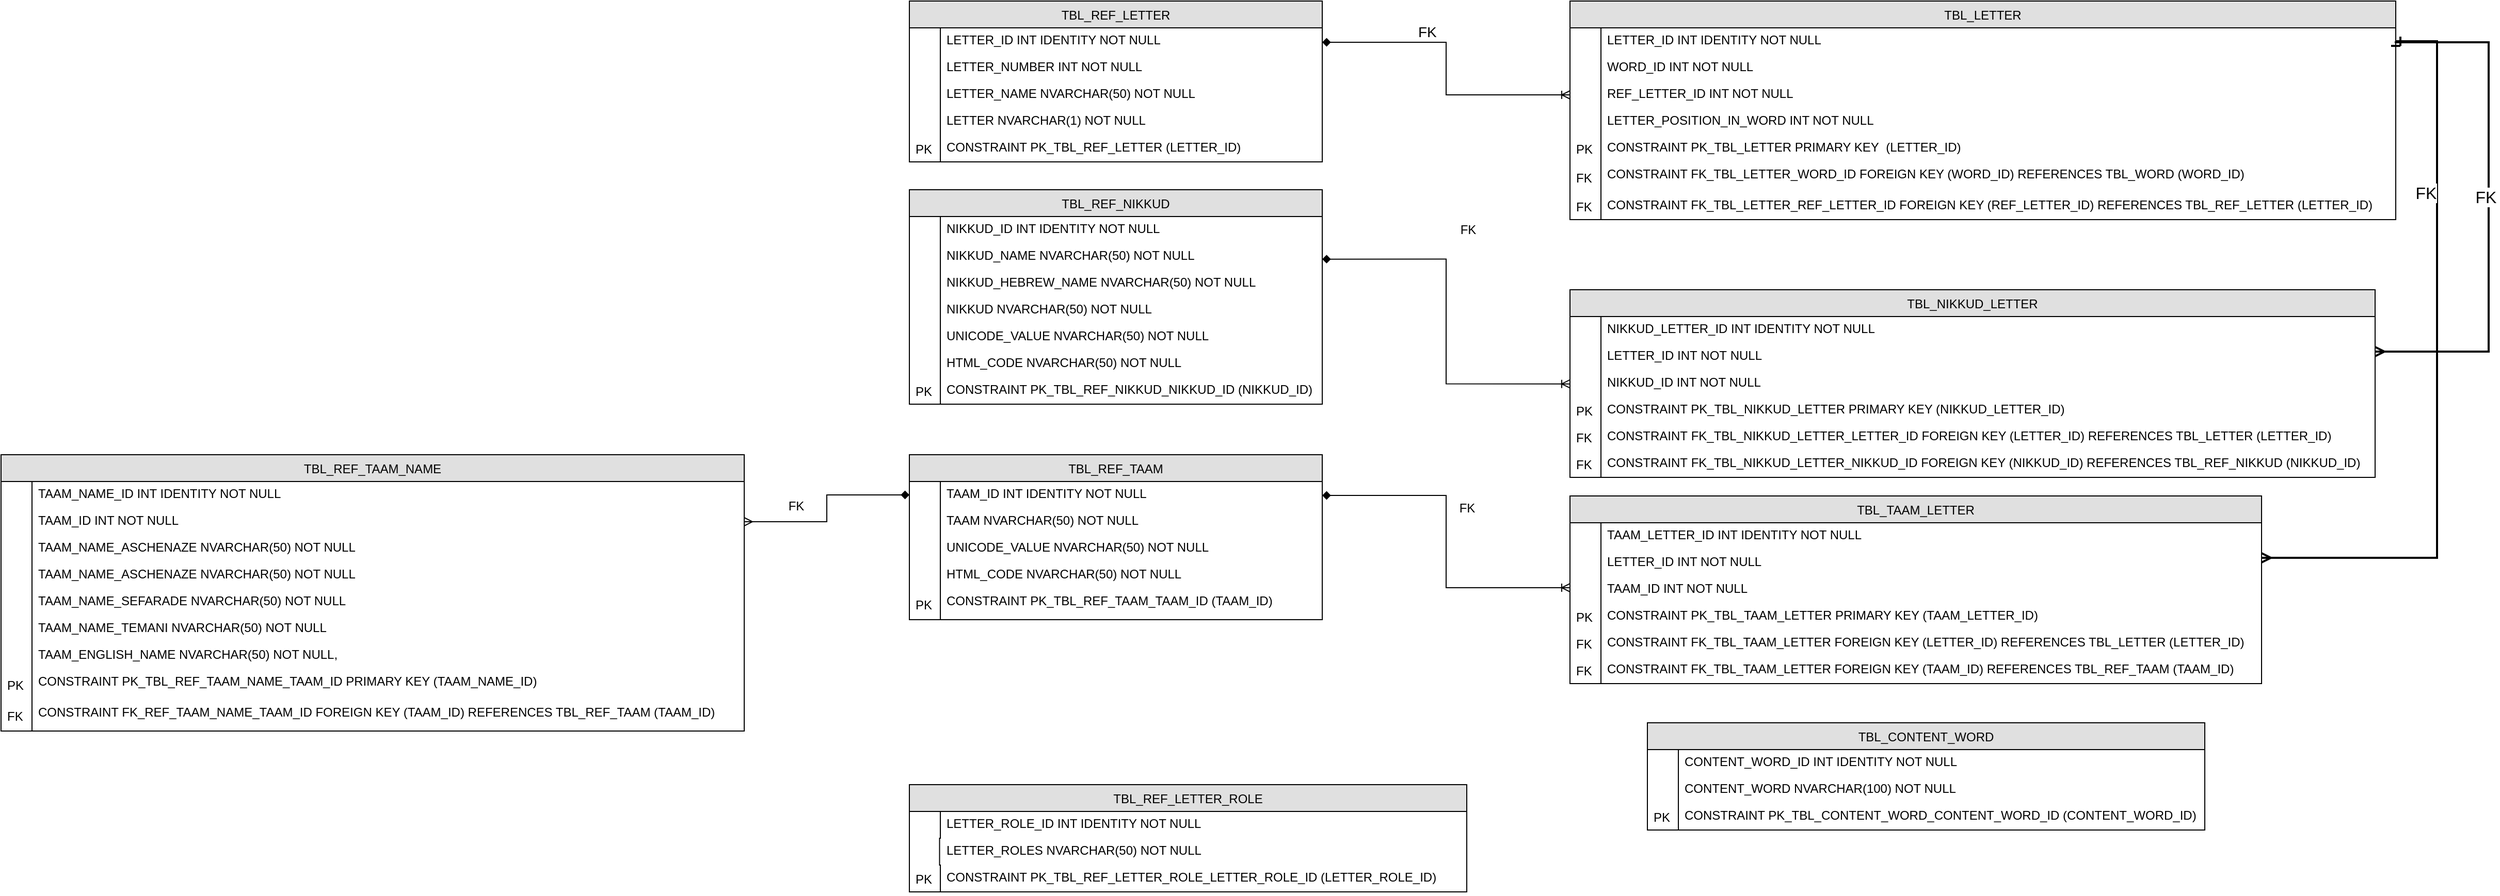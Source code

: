 <mxfile version="12.6.1" type="device"><diagram id="0fQR279YIONlSkgQ1Qsf" name="Page-1"><mxGraphModel dx="3776" dy="1096" grid="1" gridSize="10" guides="1" tooltips="1" connect="1" arrows="1" fold="1" page="1" pageScale="1" pageWidth="850" pageHeight="1100" math="0" shadow="0"><root><mxCell id="0"/><mxCell id="1" parent="0"/><mxCell id="qwV2K2yi64I0TNvCEL9s-60" value="FK" style="text;html=1;resizable=0;points=[];autosize=1;align=left;verticalAlign=top;spacingTop=-4;fontSize=14;" parent="1" vertex="1"><mxGeometry x="371" y="59" width="30" height="20" as="geometry"/></mxCell><mxCell id="qwV2K2yi64I0TNvCEL9s-67" value="FK" style="text;html=1;resizable=0;points=[];autosize=1;align=left;verticalAlign=top;spacingTop=-4;fontSize=14;" parent="1" vertex="1"><mxGeometry x="780" y="200" width="30" height="20" as="geometry"/></mxCell><mxCell id="T5dnA-OT__qlVeze0-jV-1" value="TBL_REF_LETTER" style="swimlane;fontStyle=0;childLayout=stackLayout;horizontal=1;startSize=26;fillColor=#e0e0e0;horizontalStack=0;resizeParent=1;resizeLast=0;collapsible=1;marginBottom=0;swimlaneFillColor=#ffffff;align=center;" parent="1" vertex="1"><mxGeometry x="-120" y="40" width="400" height="156" as="geometry"/></mxCell><mxCell id="T5dnA-OT__qlVeze0-jV-2" value="LETTER_ID INT IDENTITY NOT NULL" style="shape=partialRectangle;top=0;left=0;right=0;bottom=0;align=left;verticalAlign=top;spacingTop=-2;fillColor=none;spacingLeft=34;spacingRight=4;overflow=hidden;rotatable=0;points=[[0,0.5],[1,0.5]];portConstraint=eastwest;dropTarget=0;" parent="T5dnA-OT__qlVeze0-jV-1" vertex="1"><mxGeometry y="26" width="400" height="26" as="geometry"/></mxCell><mxCell id="T5dnA-OT__qlVeze0-jV-3" value="" style="shape=partialRectangle;top=0;left=0;bottom=0;fillColor=none;align=left;verticalAlign=middle;spacingLeft=4;spacingRight=4;overflow=hidden;rotatable=0;points=[];portConstraint=eastwest;part=1;" parent="T5dnA-OT__qlVeze0-jV-2" vertex="1" connectable="0"><mxGeometry width="30" height="26" as="geometry"/></mxCell><mxCell id="T5dnA-OT__qlVeze0-jV-4" value="LETTER_NUMBER INT NOT NULL" style="shape=partialRectangle;top=0;left=0;right=0;bottom=0;align=left;verticalAlign=top;spacingTop=-2;fillColor=none;spacingLeft=34;spacingRight=4;overflow=hidden;rotatable=0;points=[[0,0.5],[1,0.5]];portConstraint=eastwest;dropTarget=0;" parent="T5dnA-OT__qlVeze0-jV-1" vertex="1"><mxGeometry y="52" width="400" height="26" as="geometry"/></mxCell><mxCell id="T5dnA-OT__qlVeze0-jV-5" value="" style="shape=partialRectangle;top=0;left=0;bottom=0;fillColor=none;align=left;verticalAlign=middle;spacingLeft=4;spacingRight=4;overflow=hidden;rotatable=0;points=[];portConstraint=eastwest;part=1;" parent="T5dnA-OT__qlVeze0-jV-4" vertex="1" connectable="0"><mxGeometry width="30" height="26" as="geometry"/></mxCell><mxCell id="T5dnA-OT__qlVeze0-jV-6" value="LETTER_NAME NVARCHAR(50) NOT NULL" style="shape=partialRectangle;top=0;left=0;right=0;bottom=0;align=left;verticalAlign=top;spacingTop=-2;fillColor=none;spacingLeft=34;spacingRight=4;overflow=hidden;rotatable=0;points=[[0,0.5],[1,0.5]];portConstraint=eastwest;dropTarget=0;" parent="T5dnA-OT__qlVeze0-jV-1" vertex="1"><mxGeometry y="78" width="400" height="26" as="geometry"/></mxCell><mxCell id="T5dnA-OT__qlVeze0-jV-7" value="" style="shape=partialRectangle;top=0;left=0;bottom=0;fillColor=none;align=left;verticalAlign=middle;spacingLeft=4;spacingRight=4;overflow=hidden;rotatable=0;points=[];portConstraint=eastwest;part=1;" parent="T5dnA-OT__qlVeze0-jV-6" vertex="1" connectable="0"><mxGeometry width="30" height="26" as="geometry"/></mxCell><mxCell id="T5dnA-OT__qlVeze0-jV-8" value="LETTER NVARCHAR(1) NOT NULL" style="shape=partialRectangle;top=0;left=0;right=0;bottom=0;align=left;verticalAlign=top;spacingTop=-2;fillColor=none;spacingLeft=34;spacingRight=4;overflow=hidden;rotatable=0;points=[[0,0.5],[1,0.5]];portConstraint=eastwest;dropTarget=0;" parent="T5dnA-OT__qlVeze0-jV-1" vertex="1"><mxGeometry y="104" width="400" height="26" as="geometry"/></mxCell><mxCell id="T5dnA-OT__qlVeze0-jV-9" value="" style="shape=partialRectangle;top=0;left=0;bottom=0;fillColor=none;align=left;verticalAlign=middle;spacingLeft=4;spacingRight=4;overflow=hidden;rotatable=0;points=[];portConstraint=eastwest;part=1;" parent="T5dnA-OT__qlVeze0-jV-8" vertex="1" connectable="0"><mxGeometry width="30" height="26" as="geometry"/></mxCell><mxCell id="T5dnA-OT__qlVeze0-jV-10" value="CONSTRAINT PK_TBL_REF_LETTER  (LETTER_ID)" style="shape=partialRectangle;top=0;left=0;right=0;bottom=0;align=left;verticalAlign=top;spacingTop=-2;fillColor=none;spacingLeft=34;spacingRight=4;overflow=hidden;rotatable=0;points=[[0,0.5],[1,0.5]];portConstraint=eastwest;dropTarget=0;" parent="T5dnA-OT__qlVeze0-jV-1" vertex="1"><mxGeometry y="130" width="400" height="26" as="geometry"/></mxCell><mxCell id="T5dnA-OT__qlVeze0-jV-11" value="PK" style="shape=partialRectangle;top=0;left=0;bottom=0;fillColor=none;align=left;verticalAlign=middle;spacingLeft=4;spacingRight=4;overflow=hidden;rotatable=0;points=[];portConstraint=eastwest;part=1;" parent="T5dnA-OT__qlVeze0-jV-10" vertex="1" connectable="0"><mxGeometry width="30" height="26" as="geometry"/></mxCell><mxCell id="T5dnA-OT__qlVeze0-jV-13" style="edgeStyle=orthogonalEdgeStyle;rounded=0;orthogonalLoop=1;jettySize=auto;html=1;entryX=0;entryY=0.5;entryDx=0;entryDy=0;startArrow=diamond;startFill=1;endArrow=ERoneToMany;endFill=0;fontSize=14;" parent="1" edge="1"><mxGeometry relative="1" as="geometry"><mxPoint x="280" y="80" as="sourcePoint"/><mxPoint x="520" y="131" as="targetPoint"/><Array as="points"><mxPoint x="280" y="80"/><mxPoint x="400" y="80"/><mxPoint x="400" y="131"/></Array></mxGeometry></mxCell><mxCell id="T5dnA-OT__qlVeze0-jV-14" value="TBL_REF_NIKKUD" style="swimlane;fontStyle=0;childLayout=stackLayout;horizontal=1;startSize=26;fillColor=#e0e0e0;horizontalStack=0;resizeParent=1;resizeLast=0;collapsible=1;marginBottom=0;swimlaneFillColor=#ffffff;align=center;" parent="1" vertex="1"><mxGeometry x="-120" y="223" width="400" height="208" as="geometry"/></mxCell><mxCell id="T5dnA-OT__qlVeze0-jV-15" value="NIKKUD_ID INT IDENTITY NOT NULL" style="shape=partialRectangle;top=0;left=0;right=0;bottom=0;align=left;verticalAlign=top;spacingTop=-2;fillColor=none;spacingLeft=34;spacingRight=4;overflow=hidden;rotatable=0;points=[[0,0.5],[1,0.5]];portConstraint=eastwest;dropTarget=0;" parent="T5dnA-OT__qlVeze0-jV-14" vertex="1"><mxGeometry y="26" width="400" height="26" as="geometry"/></mxCell><mxCell id="T5dnA-OT__qlVeze0-jV-16" value="" style="shape=partialRectangle;top=0;left=0;bottom=0;fillColor=none;align=left;verticalAlign=middle;spacingLeft=4;spacingRight=4;overflow=hidden;rotatable=0;points=[];portConstraint=eastwest;part=1;" parent="T5dnA-OT__qlVeze0-jV-15" vertex="1" connectable="0"><mxGeometry width="30" height="26" as="geometry"/></mxCell><mxCell id="T5dnA-OT__qlVeze0-jV-17" value="NIKKUD_NAME NVARCHAR(50) NOT NULL" style="shape=partialRectangle;top=0;left=0;right=0;bottom=0;align=left;verticalAlign=top;spacingTop=-2;fillColor=none;spacingLeft=34;spacingRight=4;overflow=hidden;rotatable=0;points=[[0,0.5],[1,0.5]];portConstraint=eastwest;dropTarget=0;" parent="T5dnA-OT__qlVeze0-jV-14" vertex="1"><mxGeometry y="52" width="400" height="26" as="geometry"/></mxCell><mxCell id="T5dnA-OT__qlVeze0-jV-18" value="" style="shape=partialRectangle;top=0;left=0;bottom=0;fillColor=none;align=left;verticalAlign=middle;spacingLeft=4;spacingRight=4;overflow=hidden;rotatable=0;points=[];portConstraint=eastwest;part=1;" parent="T5dnA-OT__qlVeze0-jV-17" vertex="1" connectable="0"><mxGeometry width="30" height="26" as="geometry"/></mxCell><mxCell id="T5dnA-OT__qlVeze0-jV-19" value="NIKKUD_HEBREW_NAME NVARCHAR(50) NOT NULL" style="shape=partialRectangle;top=0;left=0;right=0;bottom=0;align=left;verticalAlign=top;spacingTop=-2;fillColor=none;spacingLeft=34;spacingRight=4;overflow=hidden;rotatable=0;points=[[0,0.5],[1,0.5]];portConstraint=eastwest;dropTarget=0;" parent="T5dnA-OT__qlVeze0-jV-14" vertex="1"><mxGeometry y="78" width="400" height="26" as="geometry"/></mxCell><mxCell id="T5dnA-OT__qlVeze0-jV-20" value="" style="shape=partialRectangle;top=0;left=0;bottom=0;fillColor=none;align=left;verticalAlign=middle;spacingLeft=4;spacingRight=4;overflow=hidden;rotatable=0;points=[];portConstraint=eastwest;part=1;" parent="T5dnA-OT__qlVeze0-jV-19" vertex="1" connectable="0"><mxGeometry width="30" height="26" as="geometry"/></mxCell><mxCell id="T5dnA-OT__qlVeze0-jV-21" value="NIKKUD NVARCHAR(50) NOT NULL" style="shape=partialRectangle;top=0;left=0;right=0;bottom=0;align=left;verticalAlign=top;spacingTop=-2;fillColor=none;spacingLeft=34;spacingRight=4;overflow=hidden;rotatable=0;points=[[0,0.5],[1,0.5]];portConstraint=eastwest;dropTarget=0;" parent="T5dnA-OT__qlVeze0-jV-14" vertex="1"><mxGeometry y="104" width="400" height="26" as="geometry"/></mxCell><mxCell id="T5dnA-OT__qlVeze0-jV-22" value="" style="shape=partialRectangle;top=0;left=0;bottom=0;fillColor=none;align=left;verticalAlign=middle;spacingLeft=4;spacingRight=4;overflow=hidden;rotatable=0;points=[];portConstraint=eastwest;part=1;" parent="T5dnA-OT__qlVeze0-jV-21" vertex="1" connectable="0"><mxGeometry width="30" height="26" as="geometry"/></mxCell><mxCell id="T5dnA-OT__qlVeze0-jV-23" value="UNICODE_VALUE NVARCHAR(50) NOT NULL" style="shape=partialRectangle;top=0;left=0;right=0;bottom=0;align=left;verticalAlign=top;spacingTop=-2;fillColor=none;spacingLeft=34;spacingRight=4;overflow=hidden;rotatable=0;points=[[0,0.5],[1,0.5]];portConstraint=eastwest;dropTarget=0;" parent="T5dnA-OT__qlVeze0-jV-14" vertex="1"><mxGeometry y="130" width="400" height="26" as="geometry"/></mxCell><mxCell id="T5dnA-OT__qlVeze0-jV-24" value="" style="shape=partialRectangle;top=0;left=0;bottom=0;fillColor=none;align=left;verticalAlign=middle;spacingLeft=4;spacingRight=4;overflow=hidden;rotatable=0;points=[];portConstraint=eastwest;part=1;" parent="T5dnA-OT__qlVeze0-jV-23" vertex="1" connectable="0"><mxGeometry width="30" height="26" as="geometry"/></mxCell><mxCell id="T5dnA-OT__qlVeze0-jV-25" value="HTML_CODE NVARCHAR(50) NOT NULL" style="shape=partialRectangle;top=0;left=0;right=0;bottom=0;align=left;verticalAlign=top;spacingTop=-2;fillColor=none;spacingLeft=34;spacingRight=4;overflow=hidden;rotatable=0;points=[[0,0.5],[1,0.5]];portConstraint=eastwest;dropTarget=0;" parent="T5dnA-OT__qlVeze0-jV-14" vertex="1"><mxGeometry y="156" width="400" height="26" as="geometry"/></mxCell><mxCell id="T5dnA-OT__qlVeze0-jV-26" value="" style="shape=partialRectangle;top=0;left=0;bottom=0;fillColor=none;align=left;verticalAlign=middle;spacingLeft=4;spacingRight=4;overflow=hidden;rotatable=0;points=[];portConstraint=eastwest;part=1;" parent="T5dnA-OT__qlVeze0-jV-25" vertex="1" connectable="0"><mxGeometry width="30" height="26" as="geometry"/></mxCell><mxCell id="T5dnA-OT__qlVeze0-jV-27" value="CONSTRAINT PK_TBL_REF_NIKKUD_NIKKUD_ID  (NIKKUD_ID)" style="shape=partialRectangle;top=0;left=0;right=0;bottom=0;align=left;verticalAlign=top;spacingTop=-2;fillColor=none;spacingLeft=34;spacingRight=4;overflow=hidden;rotatable=0;points=[[0,0.5],[1,0.5]];portConstraint=eastwest;dropTarget=0;" parent="T5dnA-OT__qlVeze0-jV-14" vertex="1"><mxGeometry y="182" width="400" height="26" as="geometry"/></mxCell><mxCell id="T5dnA-OT__qlVeze0-jV-28" value="PK" style="shape=partialRectangle;top=0;left=0;bottom=0;fillColor=none;align=left;verticalAlign=middle;spacingLeft=4;spacingRight=4;overflow=hidden;rotatable=0;points=[];portConstraint=eastwest;part=1;" parent="T5dnA-OT__qlVeze0-jV-27" vertex="1" connectable="0"><mxGeometry width="30" height="26" as="geometry"/></mxCell><mxCell id="T5dnA-OT__qlVeze0-jV-30" value="TBL_REF_TAAM" style="swimlane;fontStyle=0;childLayout=stackLayout;horizontal=1;startSize=26;fillColor=#e0e0e0;horizontalStack=0;resizeParent=1;resizeLast=0;collapsible=1;marginBottom=0;swimlaneFillColor=#ffffff;align=center;" parent="1" vertex="1"><mxGeometry x="-120" y="480" width="400" height="160" as="geometry"/></mxCell><mxCell id="T5dnA-OT__qlVeze0-jV-31" value="TAAM_ID INT IDENTITY NOT NULL" style="shape=partialRectangle;top=0;left=0;right=0;bottom=0;align=left;verticalAlign=top;spacingTop=-2;fillColor=none;spacingLeft=34;spacingRight=4;overflow=hidden;rotatable=0;points=[[0,0.5],[1,0.5]];portConstraint=eastwest;dropTarget=0;" parent="T5dnA-OT__qlVeze0-jV-30" vertex="1"><mxGeometry y="26" width="400" height="26" as="geometry"/></mxCell><mxCell id="T5dnA-OT__qlVeze0-jV-32" value="" style="shape=partialRectangle;top=0;left=0;bottom=0;fillColor=none;align=left;verticalAlign=middle;spacingLeft=4;spacingRight=4;overflow=hidden;rotatable=0;points=[];portConstraint=eastwest;part=1;" parent="T5dnA-OT__qlVeze0-jV-31" vertex="1" connectable="0"><mxGeometry width="30" height="26" as="geometry"/></mxCell><mxCell id="T5dnA-OT__qlVeze0-jV-33" value="TAAM NVARCHAR(50) NOT NULL" style="shape=partialRectangle;top=0;left=0;right=0;bottom=0;align=left;verticalAlign=top;spacingTop=-2;fillColor=none;spacingLeft=34;spacingRight=4;overflow=hidden;rotatable=0;points=[[0,0.5],[1,0.5]];portConstraint=eastwest;dropTarget=0;" parent="T5dnA-OT__qlVeze0-jV-30" vertex="1"><mxGeometry y="52" width="400" height="26" as="geometry"/></mxCell><mxCell id="T5dnA-OT__qlVeze0-jV-34" value="" style="shape=partialRectangle;top=0;left=0;bottom=0;fillColor=none;align=left;verticalAlign=middle;spacingLeft=4;spacingRight=4;overflow=hidden;rotatable=0;points=[];portConstraint=eastwest;part=1;" parent="T5dnA-OT__qlVeze0-jV-33" vertex="1" connectable="0"><mxGeometry width="30" height="26" as="geometry"/></mxCell><mxCell id="T5dnA-OT__qlVeze0-jV-43" value="UNICODE_VALUE NVARCHAR(50) NOT NULL" style="shape=partialRectangle;top=0;left=0;right=0;bottom=0;align=left;verticalAlign=top;spacingTop=-2;fillColor=none;spacingLeft=34;spacingRight=4;overflow=hidden;rotatable=0;points=[[0,0.5],[1,0.5]];portConstraint=eastwest;dropTarget=0;" parent="T5dnA-OT__qlVeze0-jV-30" vertex="1"><mxGeometry y="78" width="400" height="26" as="geometry"/></mxCell><mxCell id="T5dnA-OT__qlVeze0-jV-44" value="" style="shape=partialRectangle;top=0;left=0;bottom=0;fillColor=none;align=left;verticalAlign=middle;spacingLeft=4;spacingRight=4;overflow=hidden;rotatable=0;points=[];portConstraint=eastwest;part=1;" parent="T5dnA-OT__qlVeze0-jV-43" vertex="1" connectable="0"><mxGeometry width="30" height="26" as="geometry"/></mxCell><mxCell id="T5dnA-OT__qlVeze0-jV-45" value="HTML_CODE NVARCHAR(50) NOT NULL" style="shape=partialRectangle;top=0;left=0;right=0;bottom=0;align=left;verticalAlign=top;spacingTop=-2;fillColor=none;spacingLeft=34;spacingRight=4;overflow=hidden;rotatable=0;points=[[0,0.5],[1,0.5]];portConstraint=eastwest;dropTarget=0;" parent="T5dnA-OT__qlVeze0-jV-30" vertex="1"><mxGeometry y="104" width="400" height="26" as="geometry"/></mxCell><mxCell id="T5dnA-OT__qlVeze0-jV-46" value="" style="shape=partialRectangle;top=0;left=0;bottom=0;fillColor=none;align=left;verticalAlign=middle;spacingLeft=4;spacingRight=4;overflow=hidden;rotatable=0;points=[];portConstraint=eastwest;part=1;" parent="T5dnA-OT__qlVeze0-jV-45" vertex="1" connectable="0"><mxGeometry width="30" height="26" as="geometry"/></mxCell><mxCell id="T5dnA-OT__qlVeze0-jV-47" value="CONSTRAINT PK_TBL_REF_TAAM_TAAM_ID  (TAAM_ID)" style="shape=partialRectangle;top=0;left=0;right=0;bottom=0;align=left;verticalAlign=top;spacingTop=-2;fillColor=none;spacingLeft=34;spacingRight=4;overflow=hidden;rotatable=0;points=[[0,0.5],[1,0.5]];portConstraint=eastwest;dropTarget=0;" parent="T5dnA-OT__qlVeze0-jV-30" vertex="1"><mxGeometry y="130" width="400" height="30" as="geometry"/></mxCell><mxCell id="T5dnA-OT__qlVeze0-jV-48" value="PK" style="shape=partialRectangle;top=0;left=0;bottom=0;fillColor=none;align=left;verticalAlign=middle;spacingLeft=4;spacingRight=4;overflow=hidden;rotatable=0;points=[];portConstraint=eastwest;part=1;" parent="T5dnA-OT__qlVeze0-jV-47" vertex="1" connectable="0"><mxGeometry width="30" height="30.0" as="geometry"/></mxCell><mxCell id="T5dnA-OT__qlVeze0-jV-49" value="TBL_REF_LETTER_ROLE" style="swimlane;fontStyle=0;childLayout=stackLayout;horizontal=1;startSize=26;fillColor=#e0e0e0;horizontalStack=0;resizeParent=1;resizeLast=0;collapsible=1;marginBottom=0;swimlaneFillColor=#ffffff;align=center;" parent="1" vertex="1"><mxGeometry x="-120" y="800" width="540" height="104" as="geometry"/></mxCell><mxCell id="T5dnA-OT__qlVeze0-jV-50" value="LETTER_ROLE_ID INT IDENTITY NOT NULL" style="shape=partialRectangle;top=0;left=0;right=0;bottom=0;align=left;verticalAlign=top;spacingTop=-2;fillColor=none;spacingLeft=34;spacingRight=4;overflow=hidden;rotatable=0;points=[[0,0.5],[1,0.5]];portConstraint=eastwest;dropTarget=0;" parent="T5dnA-OT__qlVeze0-jV-49" vertex="1"><mxGeometry y="26" width="540" height="26" as="geometry"/></mxCell><mxCell id="T5dnA-OT__qlVeze0-jV-51" value="" style="shape=partialRectangle;top=0;left=0;bottom=0;fillColor=none;align=left;verticalAlign=middle;spacingLeft=4;spacingRight=4;overflow=hidden;rotatable=0;points=[];portConstraint=eastwest;part=1;" parent="T5dnA-OT__qlVeze0-jV-50" vertex="1" connectable="0"><mxGeometry width="30" height="26" as="geometry"/></mxCell><mxCell id="T5dnA-OT__qlVeze0-jV-52" value="LETTER_ROLES NVARCHAR(50) NOT NULL" style="shape=partialRectangle;top=0;left=0;right=0;bottom=0;align=left;verticalAlign=top;spacingTop=-2;fillColor=none;spacingLeft=34;spacingRight=4;overflow=hidden;rotatable=0;points=[[0,0.5],[1,0.5]];portConstraint=eastwest;dropTarget=0;" parent="T5dnA-OT__qlVeze0-jV-49" vertex="1"><mxGeometry y="52" width="540" height="26" as="geometry"/></mxCell><mxCell id="T5dnA-OT__qlVeze0-jV-53" value="" style="shape=partialRectangle;top=0;left=0;bottom=0;fillColor=none;align=left;verticalAlign=middle;spacingLeft=4;spacingRight=4;overflow=hidden;rotatable=0;points=[];portConstraint=eastwest;part=1;" parent="T5dnA-OT__qlVeze0-jV-52" vertex="1" connectable="0"><mxGeometry width="29.25" height="26" as="geometry"/></mxCell><mxCell id="T5dnA-OT__qlVeze0-jV-54" value="CONSTRAINT PK_TBL_REF_LETTER_ROLE_LETTER_ROLE_ID  (LETTER_ROLE_ID)" style="shape=partialRectangle;top=0;left=0;right=0;bottom=0;align=left;verticalAlign=top;spacingTop=-2;fillColor=none;spacingLeft=34;spacingRight=4;overflow=hidden;rotatable=0;points=[[0,0.5],[1,0.5]];portConstraint=eastwest;dropTarget=0;" parent="T5dnA-OT__qlVeze0-jV-49" vertex="1"><mxGeometry y="78" width="540" height="26" as="geometry"/></mxCell><mxCell id="T5dnA-OT__qlVeze0-jV-55" value="PK" style="shape=partialRectangle;top=0;left=0;bottom=0;fillColor=none;align=left;verticalAlign=middle;spacingLeft=4;spacingRight=4;overflow=hidden;rotatable=0;points=[];portConstraint=eastwest;part=1;" parent="T5dnA-OT__qlVeze0-jV-54" vertex="1" connectable="0"><mxGeometry width="30" height="26" as="geometry"/></mxCell><mxCell id="T5dnA-OT__qlVeze0-jV-56" value="TBL_CONTENT_WORD" style="swimlane;fontStyle=0;childLayout=stackLayout;horizontal=1;startSize=26;fillColor=#e0e0e0;horizontalStack=0;resizeParent=1;resizeLast=0;collapsible=1;marginBottom=0;swimlaneFillColor=#ffffff;align=center;" parent="1" vertex="1"><mxGeometry x="595" y="740" width="540" height="104" as="geometry"/></mxCell><mxCell id="T5dnA-OT__qlVeze0-jV-57" value="CONTENT_WORD_ID INT IDENTITY NOT NULL" style="shape=partialRectangle;top=0;left=0;right=0;bottom=0;align=left;verticalAlign=top;spacingTop=-2;fillColor=none;spacingLeft=34;spacingRight=4;overflow=hidden;rotatable=0;points=[[0,0.5],[1,0.5]];portConstraint=eastwest;dropTarget=0;" parent="T5dnA-OT__qlVeze0-jV-56" vertex="1"><mxGeometry y="26" width="540" height="26" as="geometry"/></mxCell><mxCell id="T5dnA-OT__qlVeze0-jV-58" value="" style="shape=partialRectangle;top=0;left=0;bottom=0;fillColor=none;align=left;verticalAlign=middle;spacingLeft=4;spacingRight=4;overflow=hidden;rotatable=0;points=[];portConstraint=eastwest;part=1;" parent="T5dnA-OT__qlVeze0-jV-57" vertex="1" connectable="0"><mxGeometry width="30" height="26" as="geometry"/></mxCell><mxCell id="T5dnA-OT__qlVeze0-jV-59" value="CONTENT_WORD NVARCHAR(100) NOT NULL" style="shape=partialRectangle;top=0;left=0;right=0;bottom=0;align=left;verticalAlign=top;spacingTop=-2;fillColor=none;spacingLeft=34;spacingRight=4;overflow=hidden;rotatable=0;points=[[0,0.5],[1,0.5]];portConstraint=eastwest;dropTarget=0;" parent="T5dnA-OT__qlVeze0-jV-56" vertex="1"><mxGeometry y="52" width="540" height="26" as="geometry"/></mxCell><mxCell id="T5dnA-OT__qlVeze0-jV-60" value="" style="shape=partialRectangle;top=0;left=0;bottom=0;fillColor=none;align=left;verticalAlign=middle;spacingLeft=4;spacingRight=4;overflow=hidden;rotatable=0;points=[];portConstraint=eastwest;part=1;" parent="T5dnA-OT__qlVeze0-jV-59" vertex="1" connectable="0"><mxGeometry width="30" height="26" as="geometry"/></mxCell><mxCell id="T5dnA-OT__qlVeze0-jV-61" value="CONSTRAINT PK_TBL_CONTENT_WORD_CONTENT_WORD_ID  (CONTENT_WORD_ID)" style="shape=partialRectangle;top=0;left=0;right=0;bottom=0;align=left;verticalAlign=top;spacingTop=-2;fillColor=none;spacingLeft=34;spacingRight=4;overflow=hidden;rotatable=0;points=[[0,0.5],[1,0.5]];portConstraint=eastwest;dropTarget=0;" parent="T5dnA-OT__qlVeze0-jV-56" vertex="1"><mxGeometry y="78" width="540" height="26" as="geometry"/></mxCell><mxCell id="T5dnA-OT__qlVeze0-jV-62" value="PK" style="shape=partialRectangle;top=0;left=0;bottom=0;fillColor=none;align=left;verticalAlign=middle;spacingLeft=4;spacingRight=4;overflow=hidden;rotatable=0;points=[];portConstraint=eastwest;part=1;" parent="T5dnA-OT__qlVeze0-jV-61" vertex="1" connectable="0"><mxGeometry width="30" height="26" as="geometry"/></mxCell><mxCell id="T5dnA-OT__qlVeze0-jV-63" value="TBL_LETTER" style="swimlane;fontStyle=0;childLayout=stackLayout;horizontal=1;startSize=26;fillColor=#e0e0e0;horizontalStack=0;resizeParent=1;resizeLast=0;collapsible=1;marginBottom=0;swimlaneFillColor=#ffffff;align=center;" parent="1" vertex="1"><mxGeometry x="520" y="40" width="800" height="212" as="geometry"/></mxCell><mxCell id="T5dnA-OT__qlVeze0-jV-64" value="LETTER_ID INT IDENTITY NOT NULL" style="shape=partialRectangle;top=0;left=0;right=0;bottom=0;align=left;verticalAlign=top;spacingTop=-2;fillColor=none;spacingLeft=34;spacingRight=4;overflow=hidden;rotatable=0;points=[[0,0.5],[1,0.5]];portConstraint=eastwest;dropTarget=0;" parent="T5dnA-OT__qlVeze0-jV-63" vertex="1"><mxGeometry y="26" width="800" height="26" as="geometry"/></mxCell><mxCell id="T5dnA-OT__qlVeze0-jV-65" value="" style="shape=partialRectangle;top=0;left=0;bottom=0;fillColor=none;align=left;verticalAlign=middle;spacingLeft=4;spacingRight=4;overflow=hidden;rotatable=0;points=[];portConstraint=eastwest;part=1;" parent="T5dnA-OT__qlVeze0-jV-64" vertex="1" connectable="0"><mxGeometry width="30" height="26" as="geometry"/></mxCell><mxCell id="T5dnA-OT__qlVeze0-jV-66" value="WORD_ID INT NOT NULL" style="shape=partialRectangle;top=0;left=0;right=0;bottom=0;align=left;verticalAlign=top;spacingTop=-2;fillColor=none;spacingLeft=34;spacingRight=4;overflow=hidden;rotatable=0;points=[[0,0.5],[1,0.5]];portConstraint=eastwest;dropTarget=0;" parent="T5dnA-OT__qlVeze0-jV-63" vertex="1"><mxGeometry y="52" width="800" height="26" as="geometry"/></mxCell><mxCell id="T5dnA-OT__qlVeze0-jV-67" value="" style="shape=partialRectangle;top=0;left=0;bottom=0;fillColor=none;align=left;verticalAlign=middle;spacingLeft=4;spacingRight=4;overflow=hidden;rotatable=0;points=[];portConstraint=eastwest;part=1;" parent="T5dnA-OT__qlVeze0-jV-66" vertex="1" connectable="0"><mxGeometry width="30" height="26" as="geometry"/></mxCell><mxCell id="T5dnA-OT__qlVeze0-jV-68" value="REF_LETTER_ID INT NOT NULL" style="shape=partialRectangle;top=0;left=0;right=0;bottom=0;align=left;verticalAlign=top;spacingTop=-2;fillColor=none;spacingLeft=34;spacingRight=4;overflow=hidden;rotatable=0;points=[[0,0.5],[1,0.5]];portConstraint=eastwest;dropTarget=0;labelBackgroundColor=#ffffff;" parent="T5dnA-OT__qlVeze0-jV-63" vertex="1"><mxGeometry y="78" width="800" height="26" as="geometry"/></mxCell><mxCell id="T5dnA-OT__qlVeze0-jV-69" value="" style="shape=partialRectangle;top=0;left=0;bottom=0;fillColor=none;align=left;verticalAlign=middle;spacingLeft=4;spacingRight=4;overflow=hidden;rotatable=0;points=[];portConstraint=eastwest;part=1;" parent="T5dnA-OT__qlVeze0-jV-68" vertex="1" connectable="0"><mxGeometry width="30" height="26" as="geometry"/></mxCell><mxCell id="T5dnA-OT__qlVeze0-jV-70" value="LETTER_POSITION_IN_WORD INT NOT NULL" style="shape=partialRectangle;top=0;left=0;right=0;bottom=0;align=left;verticalAlign=top;spacingTop=-2;fillColor=none;spacingLeft=34;spacingRight=4;overflow=hidden;rotatable=0;points=[[0,0.5],[1,0.5]];portConstraint=eastwest;dropTarget=0;" parent="T5dnA-OT__qlVeze0-jV-63" vertex="1"><mxGeometry y="104" width="800" height="26" as="geometry"/></mxCell><mxCell id="T5dnA-OT__qlVeze0-jV-71" value="" style="shape=partialRectangle;top=0;left=0;bottom=0;fillColor=none;align=left;verticalAlign=middle;spacingLeft=4;spacingRight=4;overflow=hidden;rotatable=0;points=[];portConstraint=eastwest;part=1;" parent="T5dnA-OT__qlVeze0-jV-70" vertex="1" connectable="0"><mxGeometry width="30" height="26" as="geometry"/></mxCell><mxCell id="T5dnA-OT__qlVeze0-jV-72" value="CONSTRAINT PK_TBL_LETTER PRIMARY KEY  (LETTER_ID)" style="shape=partialRectangle;top=0;left=0;right=0;bottom=0;align=left;verticalAlign=top;spacingTop=-2;fillColor=none;spacingLeft=34;spacingRight=4;overflow=hidden;rotatable=0;points=[[0,0.5],[1,0.5]];portConstraint=eastwest;dropTarget=0;" parent="T5dnA-OT__qlVeze0-jV-63" vertex="1"><mxGeometry y="130" width="800" height="26" as="geometry"/></mxCell><mxCell id="T5dnA-OT__qlVeze0-jV-73" value="PK" style="shape=partialRectangle;top=0;left=0;bottom=0;fillColor=none;align=left;verticalAlign=middle;spacingLeft=4;spacingRight=4;overflow=hidden;rotatable=0;points=[];portConstraint=eastwest;part=1;" parent="T5dnA-OT__qlVeze0-jV-72" vertex="1" connectable="0"><mxGeometry width="30" height="26" as="geometry"/></mxCell><mxCell id="T5dnA-OT__qlVeze0-jV-74" value="CONSTRAINT FK_TBL_LETTER_WORD_ID FOREIGN KEY (WORD_ID) REFERENCES TBL_WORD (WORD_ID)" style="shape=partialRectangle;top=0;left=0;right=0;bottom=0;align=left;verticalAlign=top;spacingTop=-2;fillColor=none;spacingLeft=34;spacingRight=4;overflow=hidden;rotatable=0;points=[[0,0.5],[1,0.5]];portConstraint=eastwest;dropTarget=0;" parent="T5dnA-OT__qlVeze0-jV-63" vertex="1"><mxGeometry y="156" width="800" height="30" as="geometry"/></mxCell><mxCell id="T5dnA-OT__qlVeze0-jV-75" value="FK" style="shape=partialRectangle;top=0;left=0;bottom=0;fillColor=none;align=left;verticalAlign=middle;spacingLeft=4;spacingRight=4;overflow=hidden;rotatable=0;points=[];portConstraint=eastwest;part=1;" parent="T5dnA-OT__qlVeze0-jV-74" vertex="1" connectable="0"><mxGeometry width="30" height="30" as="geometry"/></mxCell><mxCell id="T5dnA-OT__qlVeze0-jV-76" value="CONSTRAINT FK_TBL_LETTER_REF_LETTER_ID FOREIGN KEY (REF_LETTER_ID) REFERENCES TBL_REF_LETTER (LETTER_ID)" style="shape=partialRectangle;top=0;left=0;right=0;bottom=0;align=left;verticalAlign=top;spacingTop=-2;fillColor=none;spacingLeft=34;spacingRight=4;overflow=hidden;rotatable=0;points=[[0,0.5],[1,0.5]];portConstraint=eastwest;dropTarget=0;" parent="T5dnA-OT__qlVeze0-jV-63" vertex="1"><mxGeometry y="186" width="800" height="26" as="geometry"/></mxCell><mxCell id="T5dnA-OT__qlVeze0-jV-77" value="FK" style="shape=partialRectangle;top=0;left=0;bottom=0;fillColor=none;align=left;verticalAlign=middle;spacingLeft=4;spacingRight=4;overflow=hidden;rotatable=0;points=[];portConstraint=eastwest;part=1;" parent="T5dnA-OT__qlVeze0-jV-76" vertex="1" connectable="0"><mxGeometry width="30" height="26" as="geometry"/></mxCell><mxCell id="T5dnA-OT__qlVeze0-jV-94" value="TBL_NIKKUD_LETTER" style="swimlane;fontStyle=0;childLayout=stackLayout;horizontal=1;startSize=26;fillColor=#e0e0e0;horizontalStack=0;resizeParent=1;resizeLast=0;collapsible=1;marginBottom=0;swimlaneFillColor=#ffffff;align=center;" parent="1" vertex="1"><mxGeometry x="520" y="320" width="780" height="182" as="geometry"/></mxCell><mxCell id="T5dnA-OT__qlVeze0-jV-95" value="NIKKUD_LETTER_ID INT IDENTITY NOT NULL" style="shape=partialRectangle;top=0;left=0;right=0;bottom=0;align=left;verticalAlign=top;spacingTop=-2;fillColor=none;spacingLeft=34;spacingRight=4;overflow=hidden;rotatable=0;points=[[0,0.5],[1,0.5]];portConstraint=eastwest;dropTarget=0;" parent="T5dnA-OT__qlVeze0-jV-94" vertex="1"><mxGeometry y="26" width="780" height="26" as="geometry"/></mxCell><mxCell id="T5dnA-OT__qlVeze0-jV-96" value="" style="shape=partialRectangle;top=0;left=0;bottom=0;fillColor=none;align=left;verticalAlign=middle;spacingLeft=4;spacingRight=4;overflow=hidden;rotatable=0;points=[];portConstraint=eastwest;part=1;" parent="T5dnA-OT__qlVeze0-jV-95" vertex="1" connectable="0"><mxGeometry width="30" height="26" as="geometry"/></mxCell><mxCell id="T5dnA-OT__qlVeze0-jV-97" value="LETTER_ID INT NOT NULL" style="shape=partialRectangle;top=0;left=0;right=0;bottom=0;align=left;verticalAlign=top;spacingTop=-2;fillColor=none;spacingLeft=34;spacingRight=4;overflow=hidden;rotatable=0;points=[[0,0.5],[1,0.5]];portConstraint=eastwest;dropTarget=0;labelBackgroundColor=#ffffff;" parent="T5dnA-OT__qlVeze0-jV-94" vertex="1"><mxGeometry y="52" width="780" height="26" as="geometry"/></mxCell><mxCell id="T5dnA-OT__qlVeze0-jV-98" value="" style="shape=partialRectangle;top=0;left=0;bottom=0;fillColor=none;align=left;verticalAlign=middle;spacingLeft=4;spacingRight=4;overflow=hidden;rotatable=0;points=[];portConstraint=eastwest;part=1;" parent="T5dnA-OT__qlVeze0-jV-97" vertex="1" connectable="0"><mxGeometry width="30" height="26" as="geometry"/></mxCell><mxCell id="F-r6QWYUxPSqSw4az3B8-1" value="NIKKUD_ID INT NOT NULL" style="shape=partialRectangle;top=0;left=0;right=0;bottom=0;align=left;verticalAlign=top;spacingTop=-2;fillColor=none;spacingLeft=34;spacingRight=4;overflow=hidden;rotatable=0;points=[[0,0.5],[1,0.5]];portConstraint=eastwest;dropTarget=0;" parent="T5dnA-OT__qlVeze0-jV-94" vertex="1"><mxGeometry y="78" width="780" height="26" as="geometry"/></mxCell><mxCell id="F-r6QWYUxPSqSw4az3B8-2" value="" style="shape=partialRectangle;top=0;left=0;bottom=0;fillColor=none;align=left;verticalAlign=middle;spacingLeft=4;spacingRight=4;overflow=hidden;rotatable=0;points=[];portConstraint=eastwest;part=1;" parent="F-r6QWYUxPSqSw4az3B8-1" vertex="1" connectable="0"><mxGeometry width="30" height="26" as="geometry"/></mxCell><mxCell id="app9mfCP6BNMlrBsVa_Q-3" value="CONSTRAINT PK_TBL_NIKKUD_LETTER PRIMARY KEY (NIKKUD_LETTER_ID)" style="shape=partialRectangle;top=0;left=0;right=0;bottom=0;align=left;verticalAlign=top;spacingTop=-2;fillColor=none;spacingLeft=34;spacingRight=4;overflow=hidden;rotatable=0;points=[[0,0.5],[1,0.5]];portConstraint=eastwest;dropTarget=0;" parent="T5dnA-OT__qlVeze0-jV-94" vertex="1"><mxGeometry y="104" width="780" height="26" as="geometry"/></mxCell><mxCell id="app9mfCP6BNMlrBsVa_Q-4" value="PK" style="shape=partialRectangle;top=0;left=0;bottom=0;fillColor=none;align=left;verticalAlign=middle;spacingLeft=4;spacingRight=4;overflow=hidden;rotatable=0;points=[];portConstraint=eastwest;part=1;" parent="app9mfCP6BNMlrBsVa_Q-3" vertex="1" connectable="0"><mxGeometry width="30" height="26" as="geometry"/></mxCell><mxCell id="T5dnA-OT__qlVeze0-jV-99" value="CONSTRAINT FK_TBL_NIKKUD_LETTER_LETTER_ID FOREIGN KEY (LETTER_ID) REFERENCES TBL_LETTER (LETTER_ID)" style="shape=partialRectangle;top=0;left=0;right=0;bottom=0;align=left;verticalAlign=top;spacingTop=-2;fillColor=none;spacingLeft=34;spacingRight=4;overflow=hidden;rotatable=0;points=[[0,0.5],[1,0.5]];portConstraint=eastwest;dropTarget=0;labelBackgroundColor=#ffffff;" parent="T5dnA-OT__qlVeze0-jV-94" vertex="1"><mxGeometry y="130" width="780" height="26" as="geometry"/></mxCell><mxCell id="T5dnA-OT__qlVeze0-jV-100" value="FK" style="shape=partialRectangle;top=0;left=0;bottom=0;fillColor=none;align=left;verticalAlign=middle;spacingLeft=4;spacingRight=4;overflow=hidden;rotatable=0;points=[];portConstraint=eastwest;part=1;" parent="T5dnA-OT__qlVeze0-jV-99" vertex="1" connectable="0"><mxGeometry width="30" height="26" as="geometry"/></mxCell><mxCell id="T5dnA-OT__qlVeze0-jV-101" value="CONSTRAINT FK_TBL_NIKKUD_LETTER_NIKKUD_ID FOREIGN KEY (NIKKUD_ID) REFERENCES TBL_REF_NIKKUD (NIKKUD_ID)" style="shape=partialRectangle;top=0;left=0;right=0;bottom=0;align=left;verticalAlign=top;spacingTop=-2;fillColor=none;spacingLeft=34;spacingRight=4;overflow=hidden;rotatable=0;points=[[0,0.5],[1,0.5]];portConstraint=eastwest;dropTarget=0;" parent="T5dnA-OT__qlVeze0-jV-94" vertex="1"><mxGeometry y="156" width="780" height="26" as="geometry"/></mxCell><mxCell id="T5dnA-OT__qlVeze0-jV-102" value="FK" style="shape=partialRectangle;top=0;left=0;bottom=0;fillColor=none;align=left;verticalAlign=middle;spacingLeft=4;spacingRight=4;overflow=hidden;rotatable=0;points=[];portConstraint=eastwest;part=1;" parent="T5dnA-OT__qlVeze0-jV-101" vertex="1" connectable="0"><mxGeometry width="30" height="26" as="geometry"/></mxCell><mxCell id="T5dnA-OT__qlVeze0-jV-103" style="edgeStyle=orthogonalEdgeStyle;rounded=0;orthogonalLoop=1;jettySize=auto;html=1;entryX=0;entryY=0.5;entryDx=0;entryDy=0;startArrow=diamond;startFill=1;endArrow=ERoneToMany;endFill=0;fontSize=14;" parent="1" edge="1"><mxGeometry relative="1" as="geometry"><mxPoint x="280" y="290.33" as="sourcePoint"/><mxPoint x="520" y="411.33" as="targetPoint"/><Array as="points"><mxPoint x="280" y="290.33"/><mxPoint x="400" y="290.33"/><mxPoint x="400" y="411.33"/></Array></mxGeometry></mxCell><mxCell id="T5dnA-OT__qlVeze0-jV-107" value="TBL_TAAM_LETTER" style="swimlane;fontStyle=0;childLayout=stackLayout;horizontal=1;startSize=26;fillColor=#e0e0e0;horizontalStack=0;resizeParent=1;resizeLast=0;collapsible=1;marginBottom=0;swimlaneFillColor=#ffffff;align=center;" parent="1" vertex="1"><mxGeometry x="520" y="520" width="670" height="182" as="geometry"/></mxCell><mxCell id="T5dnA-OT__qlVeze0-jV-108" value="TAAM_LETTER_ID INT IDENTITY NOT NULL" style="shape=partialRectangle;top=0;left=0;right=0;bottom=0;align=left;verticalAlign=top;spacingTop=-2;fillColor=none;spacingLeft=34;spacingRight=4;overflow=hidden;rotatable=0;points=[[0,0.5],[1,0.5]];portConstraint=eastwest;dropTarget=0;" parent="T5dnA-OT__qlVeze0-jV-107" vertex="1"><mxGeometry y="26" width="670" height="26" as="geometry"/></mxCell><mxCell id="T5dnA-OT__qlVeze0-jV-109" value="" style="shape=partialRectangle;top=0;left=0;bottom=0;fillColor=none;align=left;verticalAlign=middle;spacingLeft=4;spacingRight=4;overflow=hidden;rotatable=0;points=[];portConstraint=eastwest;part=1;" parent="T5dnA-OT__qlVeze0-jV-108" vertex="1" connectable="0"><mxGeometry width="30" height="26" as="geometry"/></mxCell><mxCell id="app9mfCP6BNMlrBsVa_Q-7" value="LETTER_ID INT NOT NULL" style="shape=partialRectangle;top=0;left=0;right=0;bottom=0;align=left;verticalAlign=top;spacingTop=-2;fillColor=none;spacingLeft=34;spacingRight=4;overflow=hidden;rotatable=0;points=[[0,0.5],[1,0.5]];portConstraint=eastwest;dropTarget=0;" parent="T5dnA-OT__qlVeze0-jV-107" vertex="1"><mxGeometry y="52" width="670" height="26" as="geometry"/></mxCell><mxCell id="app9mfCP6BNMlrBsVa_Q-8" value="" style="shape=partialRectangle;top=0;left=0;bottom=0;fillColor=none;align=left;verticalAlign=middle;spacingLeft=4;spacingRight=4;overflow=hidden;rotatable=0;points=[];portConstraint=eastwest;part=1;" parent="app9mfCP6BNMlrBsVa_Q-7" vertex="1" connectable="0"><mxGeometry width="30" height="26" as="geometry"/></mxCell><mxCell id="T5dnA-OT__qlVeze0-jV-110" value="TAAM_ID INT NOT NULL" style="shape=partialRectangle;top=0;left=0;right=0;bottom=0;align=left;verticalAlign=top;spacingTop=-2;fillColor=none;spacingLeft=34;spacingRight=4;overflow=hidden;rotatable=0;points=[[0,0.5],[1,0.5]];portConstraint=eastwest;dropTarget=0;" parent="T5dnA-OT__qlVeze0-jV-107" vertex="1"><mxGeometry y="78" width="670" height="26" as="geometry"/></mxCell><mxCell id="T5dnA-OT__qlVeze0-jV-111" value="" style="shape=partialRectangle;top=0;left=0;bottom=0;fillColor=none;align=left;verticalAlign=middle;spacingLeft=4;spacingRight=4;overflow=hidden;rotatable=0;points=[];portConstraint=eastwest;part=1;" parent="T5dnA-OT__qlVeze0-jV-110" vertex="1" connectable="0"><mxGeometry width="30" height="26" as="geometry"/></mxCell><mxCell id="app9mfCP6BNMlrBsVa_Q-5" value="CONSTRAINT PK_TBL_TAAM_LETTER PRIMARY KEY (TAAM_LETTER_ID)" style="shape=partialRectangle;top=0;left=0;right=0;bottom=0;align=left;verticalAlign=top;spacingTop=-2;fillColor=none;spacingLeft=34;spacingRight=4;overflow=hidden;rotatable=0;points=[[0,0.5],[1,0.5]];portConstraint=eastwest;dropTarget=0;" parent="T5dnA-OT__qlVeze0-jV-107" vertex="1"><mxGeometry y="104" width="670" height="26" as="geometry"/></mxCell><mxCell id="app9mfCP6BNMlrBsVa_Q-6" value="PK" style="shape=partialRectangle;top=0;left=0;bottom=0;fillColor=none;align=left;verticalAlign=middle;spacingLeft=4;spacingRight=4;overflow=hidden;rotatable=0;points=[];portConstraint=eastwest;part=1;" parent="app9mfCP6BNMlrBsVa_Q-5" vertex="1" connectable="0"><mxGeometry width="30" height="26" as="geometry"/></mxCell><mxCell id="T5dnA-OT__qlVeze0-jV-112" value="CONSTRAINT FK_TBL_TAAM_LETTER FOREIGN KEY (LETTER_ID) REFERENCES TBL_LETTER (LETTER_ID)" style="shape=partialRectangle;top=0;left=0;right=0;bottom=0;align=left;verticalAlign=top;spacingTop=-2;fillColor=none;spacingLeft=34;spacingRight=4;overflow=hidden;rotatable=0;points=[[0,0.5],[1,0.5]];portConstraint=eastwest;dropTarget=0;" parent="T5dnA-OT__qlVeze0-jV-107" vertex="1"><mxGeometry y="130" width="670" height="26" as="geometry"/></mxCell><mxCell id="T5dnA-OT__qlVeze0-jV-113" value="FK" style="shape=partialRectangle;top=0;left=0;bottom=0;fillColor=none;align=left;verticalAlign=middle;spacingLeft=4;spacingRight=4;overflow=hidden;rotatable=0;points=[];portConstraint=eastwest;part=1;" parent="T5dnA-OT__qlVeze0-jV-112" vertex="1" connectable="0"><mxGeometry width="30" height="26" as="geometry"/></mxCell><mxCell id="T5dnA-OT__qlVeze0-jV-114" value="CONSTRAINT FK_TBL_TAAM_LETTER FOREIGN KEY (TAAM_ID) REFERENCES TBL_REF_TAAM (TAAM_ID)" style="shape=partialRectangle;top=0;left=0;right=0;bottom=0;align=left;verticalAlign=top;spacingTop=-2;fillColor=none;spacingLeft=34;spacingRight=4;overflow=hidden;rotatable=0;points=[[0,0.5],[1,0.5]];portConstraint=eastwest;dropTarget=0;" parent="T5dnA-OT__qlVeze0-jV-107" vertex="1"><mxGeometry y="156" width="670" height="26" as="geometry"/></mxCell><mxCell id="T5dnA-OT__qlVeze0-jV-115" value="FK" style="shape=partialRectangle;top=0;left=0;bottom=0;fillColor=none;align=left;verticalAlign=middle;spacingLeft=4;spacingRight=4;overflow=hidden;rotatable=0;points=[];portConstraint=eastwest;part=1;" parent="T5dnA-OT__qlVeze0-jV-114" vertex="1" connectable="0"><mxGeometry width="30" height="26" as="geometry"/></mxCell><mxCell id="T5dnA-OT__qlVeze0-jV-116" style="edgeStyle=orthogonalEdgeStyle;rounded=0;orthogonalLoop=1;jettySize=auto;html=1;startArrow=diamond;startFill=1;endArrow=ERoneToMany;endFill=0;fontSize=14;" parent="T5dnA-OT__qlVeze0-jV-107" edge="1"><mxGeometry relative="1" as="geometry"><mxPoint x="-240" y="-0.5" as="sourcePoint"/><mxPoint y="89" as="targetPoint"/><Array as="points"><mxPoint x="-120"/><mxPoint x="-120" y="89"/><mxPoint y="89"/></Array></mxGeometry></mxCell><mxCell id="T5dnA-OT__qlVeze0-jV-117" value="FK" style="text;html=1;align=center;verticalAlign=middle;resizable=0;points=[];labelBackgroundColor=#ffffff;" parent="T5dnA-OT__qlVeze0-jV-116" vertex="1" connectable="0"><mxGeometry x="-0.2" y="-13" relative="1" as="geometry"><mxPoint x="33" as="offset"/></mxGeometry></mxCell><mxCell id="T5dnA-OT__qlVeze0-jV-118" value="FK" style="text;html=1;align=center;verticalAlign=middle;resizable=0;points=[];autosize=1;" parent="1" vertex="1"><mxGeometry x="406" y="252" width="30" height="20" as="geometry"/></mxCell><mxCell id="dhAXE_ou2pZV2enL2VRS-1" style="edgeStyle=orthogonalEdgeStyle;rounded=0;orthogonalLoop=1;jettySize=auto;html=1;entryX=1;entryY=0.5;entryDx=0;entryDy=0;startArrow=ERmany;startFill=0;endArrow=ERone;endFill=0;strokeWidth=2;" parent="1" target="T5dnA-OT__qlVeze0-jV-64" edge="1"><mxGeometry relative="1" as="geometry"><Array as="points"><mxPoint x="1230" y="580"/><mxPoint x="1360" y="580"/><mxPoint x="1360" y="79"/></Array><mxPoint x="1190" y="580" as="sourcePoint"/></mxGeometry></mxCell><mxCell id="dhAXE_ou2pZV2enL2VRS-3" style="edgeStyle=orthogonalEdgeStyle;rounded=0;orthogonalLoop=1;jettySize=auto;html=1;entryX=1;entryY=0.5;entryDx=0;entryDy=0;startArrow=ERmany;startFill=0;endArrow=ERone;endFill=0;strokeWidth=2;" parent="1" target="T5dnA-OT__qlVeze0-jV-64" edge="1"><mxGeometry relative="1" as="geometry"><Array as="points"><mxPoint x="1300" y="380"/><mxPoint x="1410" y="380"/><mxPoint x="1410" y="80"/></Array><mxPoint x="1300" y="380" as="sourcePoint"/></mxGeometry></mxCell><mxCell id="dhAXE_ou2pZV2enL2VRS-4" value="FK" style="text;html=1;align=center;verticalAlign=middle;resizable=0;points=[];labelBackgroundColor=#ffffff;fontSize=16;" parent="dhAXE_ou2pZV2enL2VRS-3" vertex="1" connectable="0"><mxGeometry x="0.04" y="3" relative="1" as="geometry"><mxPoint as="offset"/></mxGeometry></mxCell><mxCell id="dhAXE_ou2pZV2enL2VRS-5" value="FK" style="text;html=1;align=center;verticalAlign=middle;resizable=0;points=[];labelBackgroundColor=#ffffff;fontSize=16;" parent="1" vertex="1" connectable="0"><mxGeometry x="1360" y="230.003" as="geometry"><mxPoint x="-11" y="-4" as="offset"/></mxGeometry></mxCell><mxCell id="1HScIC7nE4r9a1exMb6y-1" value="TBL_REF_TAAM_NAME" style="swimlane;fontStyle=0;childLayout=stackLayout;horizontal=1;startSize=26;fillColor=#e0e0e0;horizontalStack=0;resizeParent=1;resizeLast=0;collapsible=1;marginBottom=0;swimlaneFillColor=#ffffff;align=center;" vertex="1" parent="1"><mxGeometry x="-1000" y="480" width="720" height="268" as="geometry"/></mxCell><mxCell id="1HScIC7nE4r9a1exMb6y-2" value="TAAM_NAME_ID INT IDENTITY NOT NULL" style="shape=partialRectangle;top=0;left=0;right=0;bottom=0;align=left;verticalAlign=top;spacingTop=-2;fillColor=none;spacingLeft=34;spacingRight=4;overflow=hidden;rotatable=0;points=[[0,0.5],[1,0.5]];portConstraint=eastwest;dropTarget=0;" vertex="1" parent="1HScIC7nE4r9a1exMb6y-1"><mxGeometry y="26" width="720" height="26" as="geometry"/></mxCell><mxCell id="1HScIC7nE4r9a1exMb6y-3" value="" style="shape=partialRectangle;top=0;left=0;bottom=0;fillColor=none;align=left;verticalAlign=middle;spacingLeft=4;spacingRight=4;overflow=hidden;rotatable=0;points=[];portConstraint=eastwest;part=1;" vertex="1" connectable="0" parent="1HScIC7nE4r9a1exMb6y-2"><mxGeometry width="30" height="26" as="geometry"/></mxCell><mxCell id="1HScIC7nE4r9a1exMb6y-4" value="TAAM_ID INT NOT NULL" style="shape=partialRectangle;top=0;left=0;right=0;bottom=0;align=left;verticalAlign=top;spacingTop=-2;fillColor=none;spacingLeft=34;spacingRight=4;overflow=hidden;rotatable=0;points=[[0,0.5],[1,0.5]];portConstraint=eastwest;dropTarget=0;" vertex="1" parent="1HScIC7nE4r9a1exMb6y-1"><mxGeometry y="52" width="720" height="26" as="geometry"/></mxCell><mxCell id="1HScIC7nE4r9a1exMb6y-5" value="" style="shape=partialRectangle;top=0;left=0;bottom=0;fillColor=none;align=left;verticalAlign=middle;spacingLeft=4;spacingRight=4;overflow=hidden;rotatable=0;points=[];portConstraint=eastwest;part=1;" vertex="1" connectable="0" parent="1HScIC7nE4r9a1exMb6y-4"><mxGeometry width="30" height="26" as="geometry"/></mxCell><mxCell id="1HScIC7nE4r9a1exMb6y-6" value="TAAM_NAME_ASCHENAZE NVARCHAR(50) NOT NULL" style="shape=partialRectangle;top=0;left=0;right=0;bottom=0;align=left;verticalAlign=top;spacingTop=-2;fillColor=none;spacingLeft=34;spacingRight=4;overflow=hidden;rotatable=0;points=[[0,0.5],[1,0.5]];portConstraint=eastwest;dropTarget=0;" vertex="1" parent="1HScIC7nE4r9a1exMb6y-1"><mxGeometry y="78" width="720" height="26" as="geometry"/></mxCell><mxCell id="1HScIC7nE4r9a1exMb6y-7" value="" style="shape=partialRectangle;top=0;left=0;bottom=0;fillColor=none;align=left;verticalAlign=middle;spacingLeft=4;spacingRight=4;overflow=hidden;rotatable=0;points=[];portConstraint=eastwest;part=1;" vertex="1" connectable="0" parent="1HScIC7nE4r9a1exMb6y-6"><mxGeometry width="30" height="26" as="geometry"/></mxCell><mxCell id="1HScIC7nE4r9a1exMb6y-20" value="TAAM_NAME_ASCHENAZE NVARCHAR(50) NOT NULL" style="shape=partialRectangle;top=0;left=0;right=0;bottom=0;align=left;verticalAlign=top;spacingTop=-2;fillColor=none;spacingLeft=34;spacingRight=4;overflow=hidden;rotatable=0;points=[[0,0.5],[1,0.5]];portConstraint=eastwest;dropTarget=0;" vertex="1" parent="1HScIC7nE4r9a1exMb6y-1"><mxGeometry y="104" width="720" height="26" as="geometry"/></mxCell><mxCell id="1HScIC7nE4r9a1exMb6y-21" value="" style="shape=partialRectangle;top=0;left=0;bottom=0;fillColor=none;align=left;verticalAlign=middle;spacingLeft=4;spacingRight=4;overflow=hidden;rotatable=0;points=[];portConstraint=eastwest;part=1;" vertex="1" connectable="0" parent="1HScIC7nE4r9a1exMb6y-20"><mxGeometry width="30" height="26" as="geometry"/></mxCell><mxCell id="1HScIC7nE4r9a1exMb6y-8" value="TAAM_NAME_SEFARADE NVARCHAR(50) NOT NULL" style="shape=partialRectangle;top=0;left=0;right=0;bottom=0;align=left;verticalAlign=top;spacingTop=-2;fillColor=none;spacingLeft=34;spacingRight=4;overflow=hidden;rotatable=0;points=[[0,0.5],[1,0.5]];portConstraint=eastwest;dropTarget=0;" vertex="1" parent="1HScIC7nE4r9a1exMb6y-1"><mxGeometry y="130" width="720" height="26" as="geometry"/></mxCell><mxCell id="1HScIC7nE4r9a1exMb6y-9" value="" style="shape=partialRectangle;top=0;left=0;bottom=0;fillColor=none;align=left;verticalAlign=middle;spacingLeft=4;spacingRight=4;overflow=hidden;rotatable=0;points=[];portConstraint=eastwest;part=1;" vertex="1" connectable="0" parent="1HScIC7nE4r9a1exMb6y-8"><mxGeometry width="30" height="26" as="geometry"/></mxCell><mxCell id="1HScIC7nE4r9a1exMb6y-14" value="TAAM_NAME_TEMANI NVARCHAR(50) NOT NULL" style="shape=partialRectangle;top=0;left=0;right=0;bottom=0;align=left;verticalAlign=top;spacingTop=-2;fillColor=none;spacingLeft=34;spacingRight=4;overflow=hidden;rotatable=0;points=[[0,0.5],[1,0.5]];portConstraint=eastwest;dropTarget=0;" vertex="1" parent="1HScIC7nE4r9a1exMb6y-1"><mxGeometry y="156" width="720" height="26" as="geometry"/></mxCell><mxCell id="1HScIC7nE4r9a1exMb6y-15" value="" style="shape=partialRectangle;top=0;left=0;bottom=0;fillColor=none;align=left;verticalAlign=middle;spacingLeft=4;spacingRight=4;overflow=hidden;rotatable=0;points=[];portConstraint=eastwest;part=1;" vertex="1" connectable="0" parent="1HScIC7nE4r9a1exMb6y-14"><mxGeometry width="30" height="26" as="geometry"/></mxCell><mxCell id="1HScIC7nE4r9a1exMb6y-16" value="TAAM_ENGLISH_NAME NVARCHAR(50) NOT NULL," style="shape=partialRectangle;top=0;left=0;right=0;bottom=0;align=left;verticalAlign=top;spacingTop=-2;fillColor=none;spacingLeft=34;spacingRight=4;overflow=hidden;rotatable=0;points=[[0,0.5],[1,0.5]];portConstraint=eastwest;dropTarget=0;" vertex="1" parent="1HScIC7nE4r9a1exMb6y-1"><mxGeometry y="182" width="720" height="26" as="geometry"/></mxCell><mxCell id="1HScIC7nE4r9a1exMb6y-17" value="" style="shape=partialRectangle;top=0;left=0;bottom=0;fillColor=none;align=left;verticalAlign=middle;spacingLeft=4;spacingRight=4;overflow=hidden;rotatable=0;points=[];portConstraint=eastwest;part=1;" vertex="1" connectable="0" parent="1HScIC7nE4r9a1exMb6y-16"><mxGeometry width="30" height="26" as="geometry"/></mxCell><mxCell id="1HScIC7nE4r9a1exMb6y-10" value="CONSTRAINT PK_TBL_REF_TAAM_NAME_TAAM_ID PRIMARY KEY (TAAM_NAME_ID)" style="shape=partialRectangle;top=0;left=0;right=0;bottom=0;align=left;verticalAlign=top;spacingTop=-2;fillColor=none;spacingLeft=34;spacingRight=4;overflow=hidden;rotatable=0;points=[[0,0.5],[1,0.5]];portConstraint=eastwest;dropTarget=0;" vertex="1" parent="1HScIC7nE4r9a1exMb6y-1"><mxGeometry y="208" width="720" height="30" as="geometry"/></mxCell><mxCell id="1HScIC7nE4r9a1exMb6y-11" value="PK" style="shape=partialRectangle;top=0;left=0;bottom=0;fillColor=none;align=left;verticalAlign=middle;spacingLeft=4;spacingRight=4;overflow=hidden;rotatable=0;points=[];portConstraint=eastwest;part=1;" vertex="1" connectable="0" parent="1HScIC7nE4r9a1exMb6y-10"><mxGeometry width="30" height="30.0" as="geometry"/></mxCell><mxCell id="1HScIC7nE4r9a1exMb6y-12" value="CONSTRAINT FK_REF_TAAM_NAME_TAAM_ID FOREIGN KEY (TAAM_ID) REFERENCES TBL_REF_TAAM (TAAM_ID)" style="shape=partialRectangle;top=0;left=0;right=0;bottom=0;align=left;verticalAlign=top;spacingTop=-2;fillColor=none;spacingLeft=34;spacingRight=4;overflow=hidden;rotatable=0;points=[[0,0.5],[1,0.5]];portConstraint=eastwest;dropTarget=0;" vertex="1" parent="1HScIC7nE4r9a1exMb6y-1"><mxGeometry y="238" width="720" height="30" as="geometry"/></mxCell><mxCell id="1HScIC7nE4r9a1exMb6y-13" value="FK" style="shape=partialRectangle;top=0;left=0;bottom=0;fillColor=none;align=left;verticalAlign=middle;spacingLeft=4;spacingRight=4;overflow=hidden;rotatable=0;points=[];portConstraint=eastwest;part=1;" vertex="1" connectable="0" parent="1HScIC7nE4r9a1exMb6y-12"><mxGeometry width="30" height="30.0" as="geometry"/></mxCell><mxCell id="1HScIC7nE4r9a1exMb6y-18" style="edgeStyle=orthogonalEdgeStyle;rounded=0;orthogonalLoop=1;jettySize=auto;html=1;entryX=0;entryY=0.5;entryDx=0;entryDy=0;endArrow=diamond;endFill=1;startArrow=ERmany;startFill=0;" edge="1" parent="1" source="1HScIC7nE4r9a1exMb6y-4" target="T5dnA-OT__qlVeze0-jV-31"><mxGeometry relative="1" as="geometry"/></mxCell><mxCell id="1HScIC7nE4r9a1exMb6y-19" value="FK" style="text;html=1;align=center;verticalAlign=middle;resizable=0;points=[];autosize=1;" vertex="1" parent="1"><mxGeometry x="-245" y="520" width="30" height="20" as="geometry"/></mxCell></root></mxGraphModel></diagram></mxfile>
